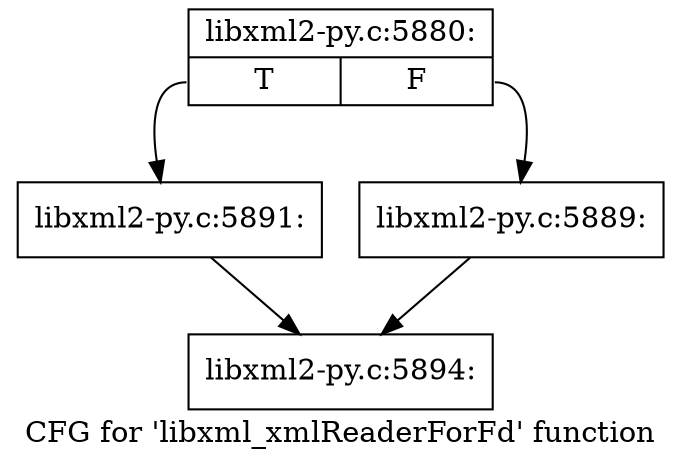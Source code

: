 digraph "CFG for 'libxml_xmlReaderForFd' function" {
	label="CFG for 'libxml_xmlReaderForFd' function";

	Node0x41a2b20 [shape=record,label="{libxml2-py.c:5880:|{<s0>T|<s1>F}}"];
	Node0x41a2b20:s0 -> Node0x41a6fe0;
	Node0x41a2b20:s1 -> Node0x41a6f90;
	Node0x41a6f90 [shape=record,label="{libxml2-py.c:5889:}"];
	Node0x41a6f90 -> Node0x41a2d60;
	Node0x41a6fe0 [shape=record,label="{libxml2-py.c:5891:}"];
	Node0x41a6fe0 -> Node0x41a2d60;
	Node0x41a2d60 [shape=record,label="{libxml2-py.c:5894:}"];
}
